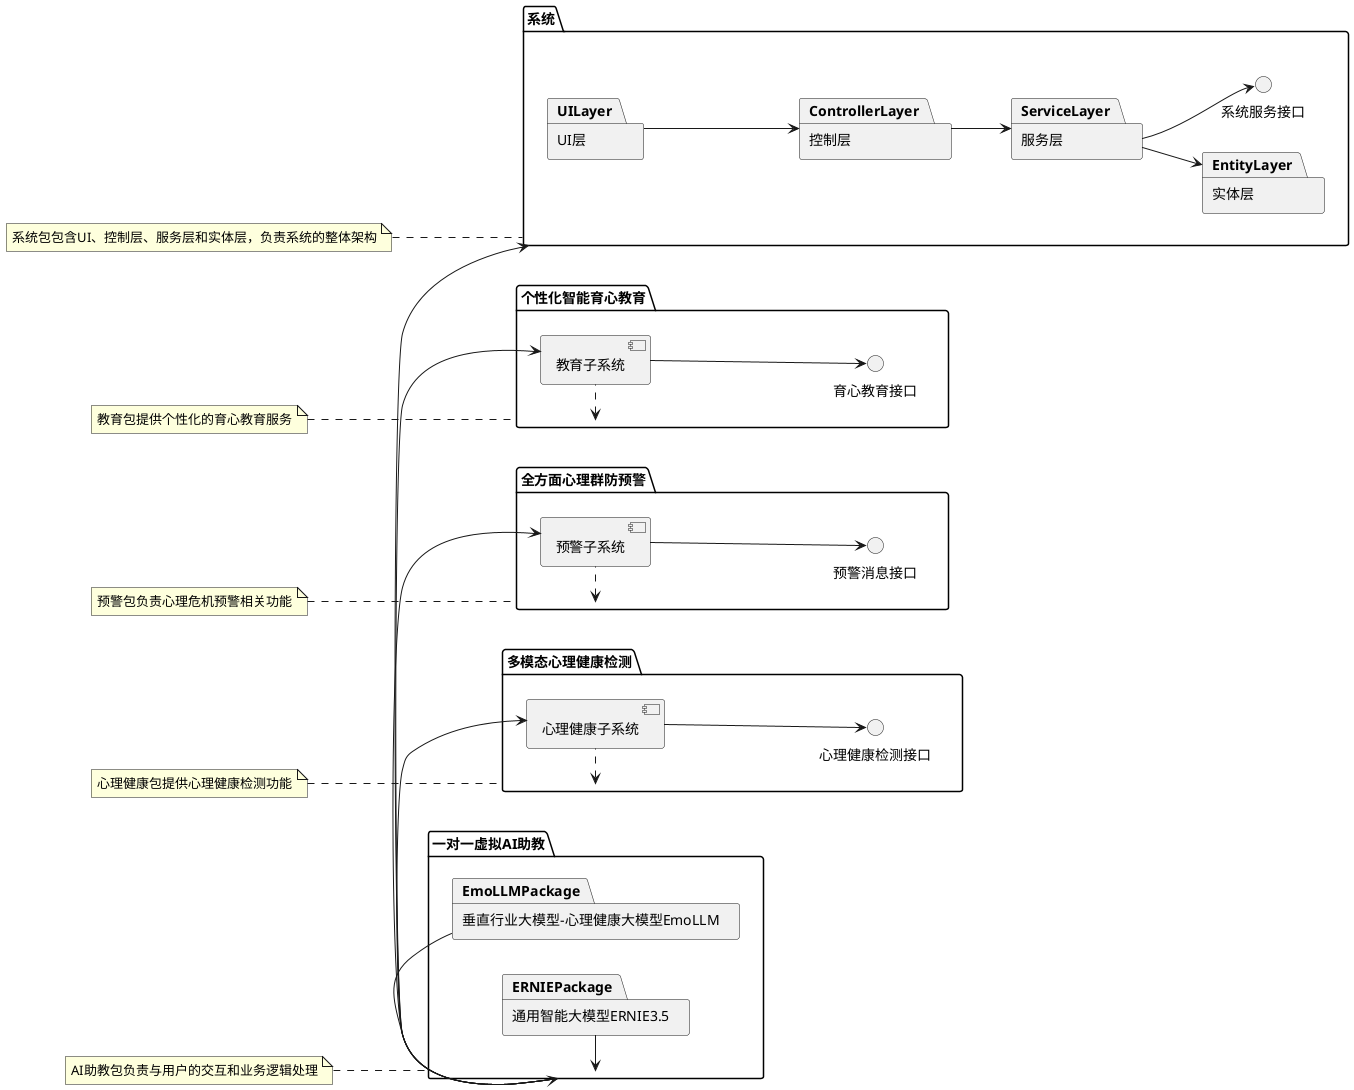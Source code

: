 @startuml

left to right direction

package "一对一虚拟AI助教" as AIAssistantPackage {
  package "垂直行业大模型-心理健康大模型EmoLLM" as EmoLLMPackage
  package "通用智能大模型ERNIE3.5" as ERNIEPackage
}

package "多模态心理健康检测" as MentalHealthPackage {
  interface "心理健康检测接口" as MentalHealthAPI
  component "心理健康子系统" as MentalHealthSubsystem
}

package "全方面心理群防预警" as PreventionPackage {
  interface "预警消息接口" as WarningMessageAPI
  component "预警子系统" as PreventionSubsystem
}

package "个性化智能育心教育" as EducationPackage {
  interface "育心教育接口" as EducationAPI
  component "教育子系统" as EducationSubsystem
}


package "系统" as SystemPackage {
  package "UI层" as UILayer
  package "控制层" as ControllerLayer
  package "服务层" as ServiceLayer
  package "实体层" as EntityLayer
  interface "系统服务接口" as SystemServiceAPI
}

' 定义依赖关系
AIAssistantPackage -> MentalHealthSubsystem
AIAssistantPackage -> PreventionSubsystem
AIAssistantPackage -> EducationSubsystem
AIAssistantPackage -> SystemPackage

EmoLLMPackage -> AIAssistantPackage
ERNIEPackage -> AIAssistantPackage

UILayer --> ControllerLayer
ControllerLayer --> ServiceLayer
ServiceLayer --> EntityLayer

' 接口实现关系
MentalHealthSubsystem --> MentalHealthAPI
PreventionSubsystem --> WarningMessageAPI
EducationSubsystem --> EducationAPI
ServiceLayer --> SystemServiceAPI

' 子系统边界
MentalHealthPackage <. MentalHealthSubsystem
PreventionPackage <. PreventionSubsystem
EducationPackage <. EducationSubsystem

' 注释
note "AI助教包负责与用户的交互和业务逻辑处理" as Note1
Note1 .. AIAssistantPackage

note "心理健康包提供心理健康检测功能" as Note2
Note2 .. MentalHealthPackage

note "预警包负责心理危机预警相关功能" as Note3
Note3 .. PreventionPackage

note "教育包提供个性化的育心教育服务" as Note4
Note4 .. EducationPackage

note "系统包包含UI、控制层、服务层和实体层，负责系统的整体架构" as Note5
Note5 .. SystemPackage
@enduml
